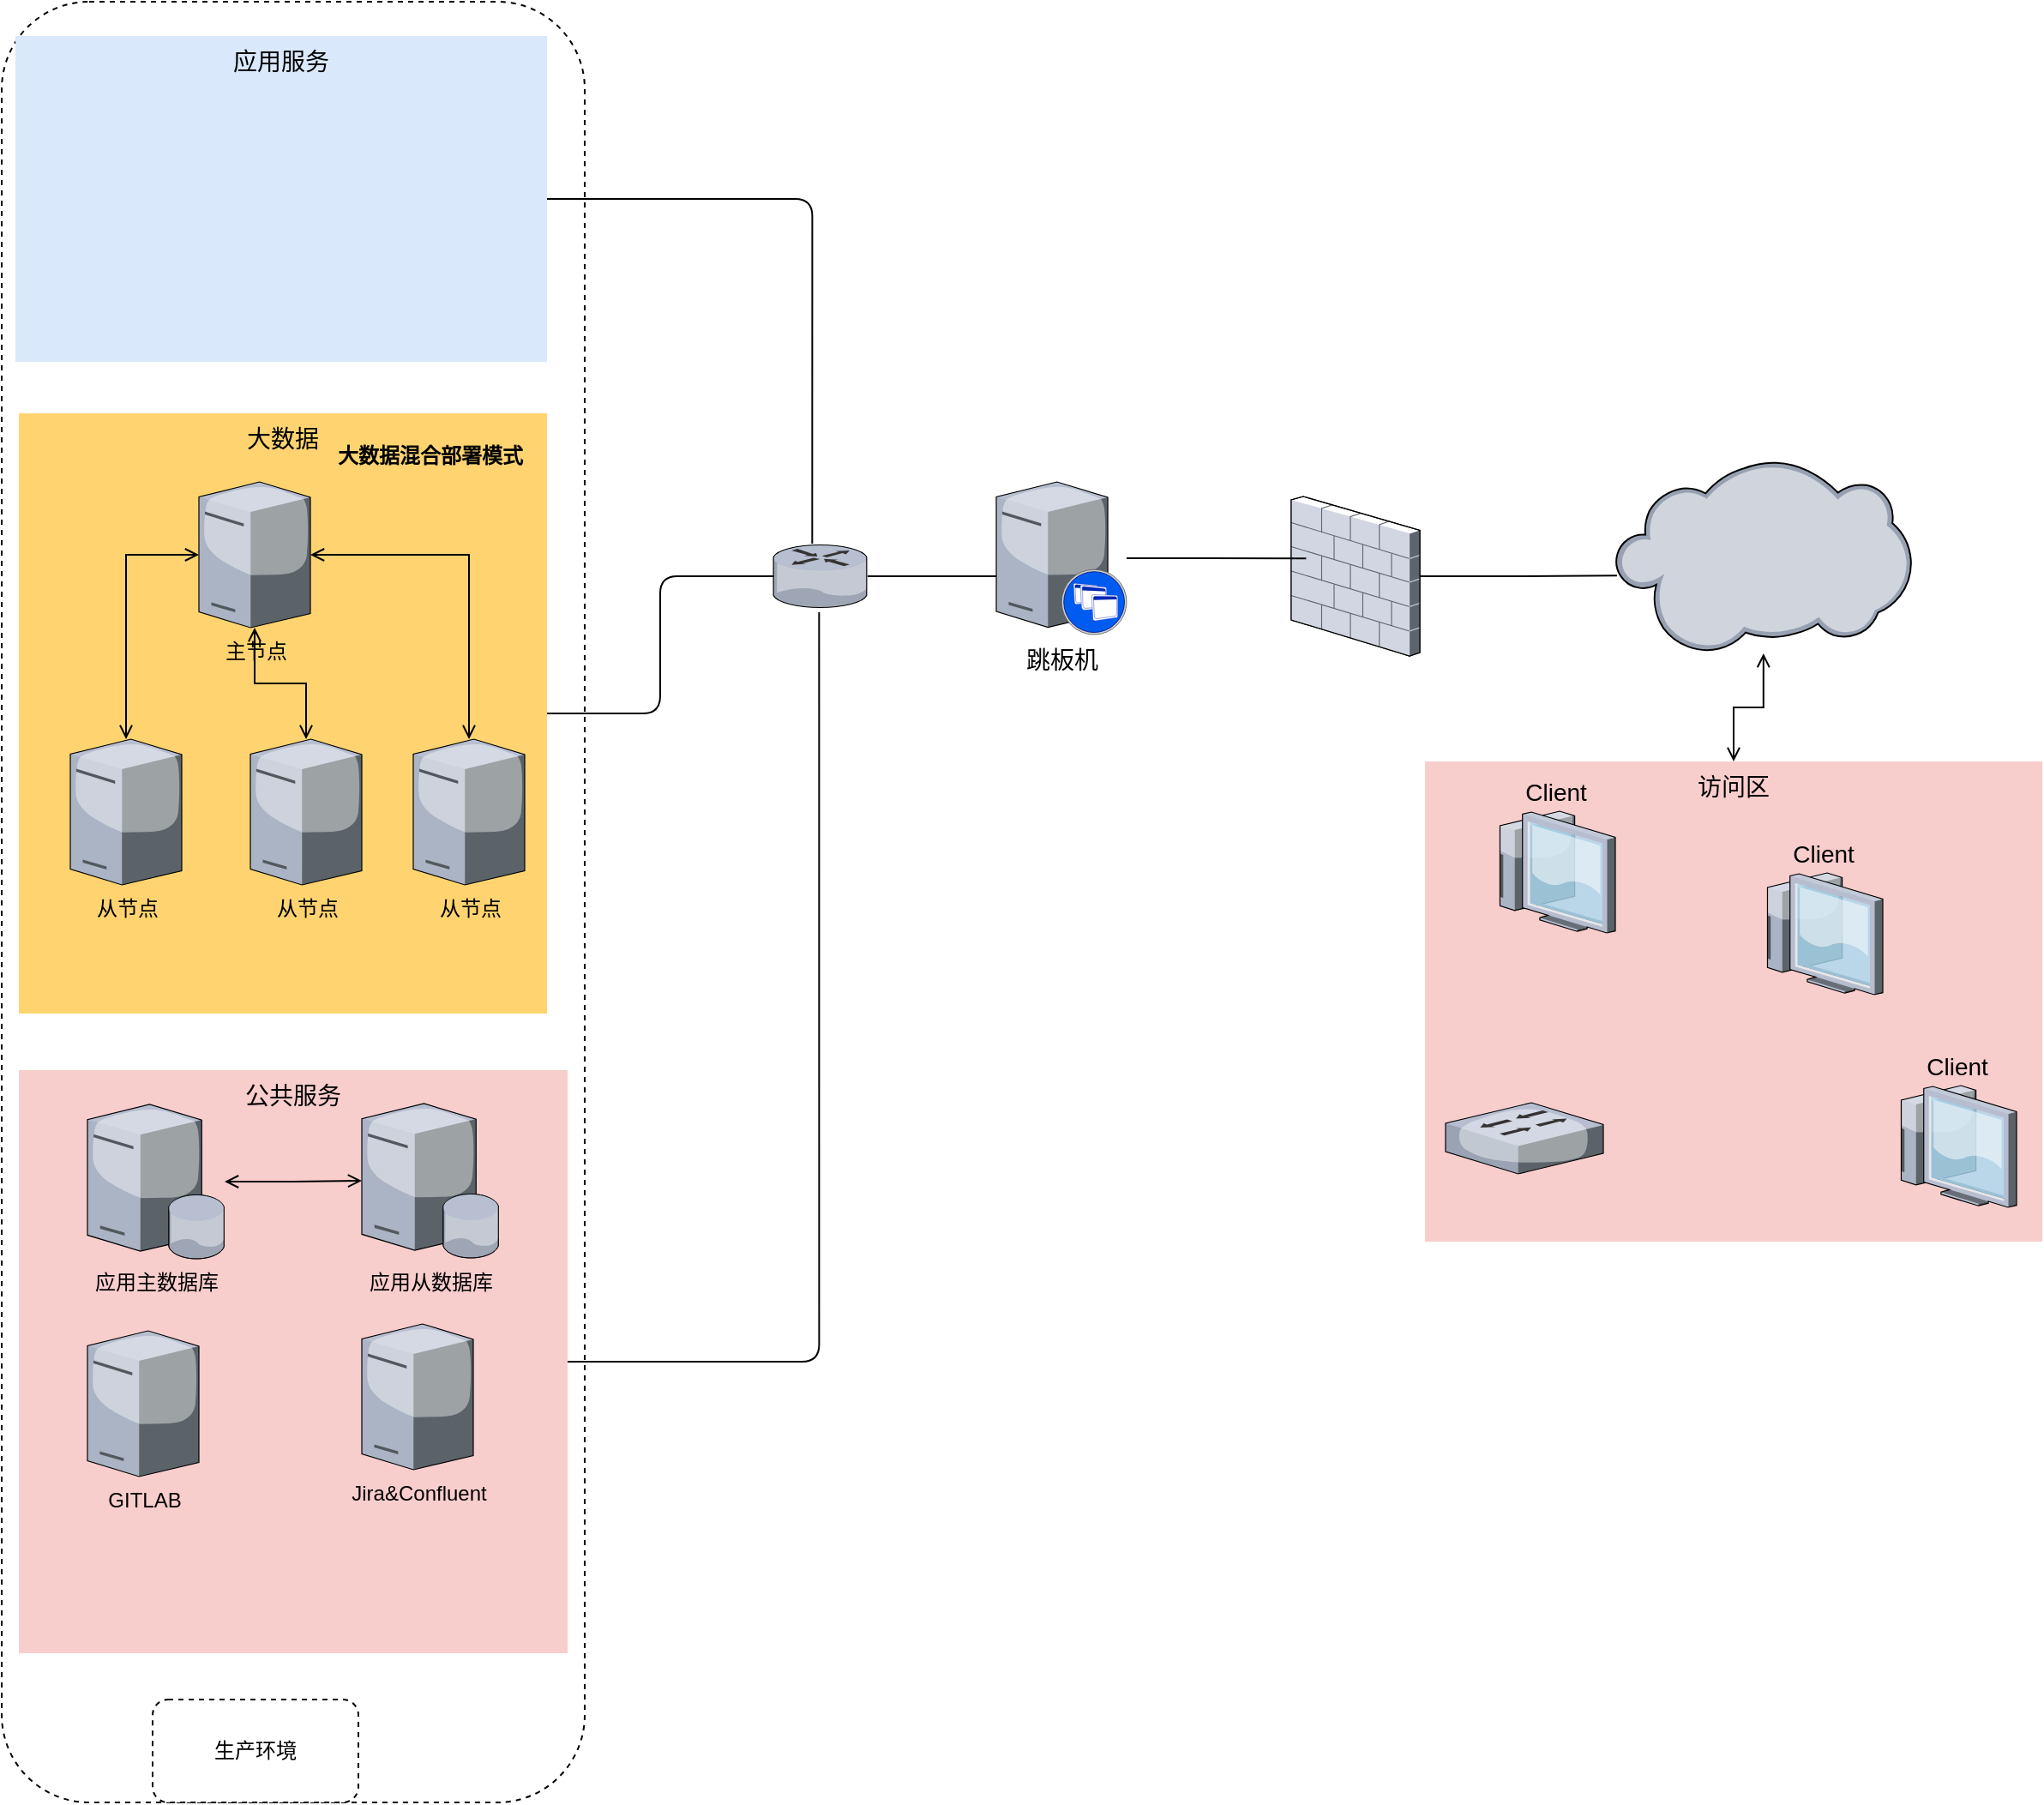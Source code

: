 <mxfile version="16.1.0" type="github">
  <diagram id="gtZK0cinzoElHUfmZBh1" name="第 1 页">
    <mxGraphModel dx="942" dy="642" grid="1" gridSize="10" guides="1" tooltips="1" connect="1" arrows="1" fold="1" page="1" pageScale="1" pageWidth="827" pageHeight="1169" math="0" shadow="0">
      <root>
        <mxCell id="0" />
        <mxCell id="1" parent="0" />
        <mxCell id="4qo8_klLWft-SFF9LaxV-35" value="" style="rounded=1;whiteSpace=wrap;html=1;dashed=1;" vertex="1" parent="1">
          <mxGeometry y="10" width="340" height="1050" as="geometry" />
        </mxCell>
        <mxCell id="gi-XzJoW4WWDrTTNc0J0-1" value="大数据" style="whiteSpace=wrap;html=1;fillColor=#FFD470;gradientColor=none;fontSize=14;strokeColor=none;verticalAlign=top;" parent="1" vertex="1">
          <mxGeometry x="10" y="250" width="308" height="350" as="geometry" />
        </mxCell>
        <mxCell id="gi-XzJoW4WWDrTTNc0J0-2" value="应用服务" style="whiteSpace=wrap;html=1;fillColor=#dae8fc;fontSize=14;strokeColor=none;verticalAlign=top;" parent="1" vertex="1">
          <mxGeometry x="8" y="30" width="310" height="190" as="geometry" />
        </mxCell>
        <mxCell id="gi-XzJoW4WWDrTTNc0J0-4" style="edgeStyle=orthogonalEdgeStyle;rounded=1;orthogonalLoop=1;jettySize=auto;html=1;endArrow=none;endFill=0;shadow=0;entryX=1;entryY=0.5;entryDx=0;entryDy=0;" parent="1" source="gi-XzJoW4WWDrTTNc0J0-3" target="gi-XzJoW4WWDrTTNc0J0-1" edge="1">
          <mxGeometry relative="1" as="geometry">
            <mxPoint x="210" y="230" as="targetPoint" />
          </mxGeometry>
        </mxCell>
        <mxCell id="gi-XzJoW4WWDrTTNc0J0-5" style="edgeStyle=orthogonalEdgeStyle;rounded=1;orthogonalLoop=1;jettySize=auto;html=1;entryX=1;entryY=0.5;entryDx=0;entryDy=0;shadow=0;endArrow=none;endFill=0;exitX=0.412;exitY=-0.021;exitDx=0;exitDy=0;exitPerimeter=0;" parent="1" source="gi-XzJoW4WWDrTTNc0J0-3" target="gi-XzJoW4WWDrTTNc0J0-2" edge="1">
          <mxGeometry relative="1" as="geometry" />
        </mxCell>
        <mxCell id="4qo8_klLWft-SFF9LaxV-4" style="edgeStyle=orthogonalEdgeStyle;rounded=0;orthogonalLoop=1;jettySize=auto;html=1;entryX=0.145;entryY=0.618;entryDx=0;entryDy=0;entryPerimeter=0;" edge="1" parent="1" source="gi-XzJoW4WWDrTTNc0J0-3" target="4qo8_klLWft-SFF9LaxV-1">
          <mxGeometry relative="1" as="geometry" />
        </mxCell>
        <mxCell id="gi-XzJoW4WWDrTTNc0J0-3" value="" style="verticalLabelPosition=bottom;aspect=fixed;html=1;verticalAlign=top;strokeColor=none;shape=mxgraph.citrix.router;fillColor=#66B2FF;gradientColor=#0066CC;fontSize=14;" parent="1" vertex="1">
          <mxGeometry x="450" y="326.75" width="55" height="36.5" as="geometry" />
        </mxCell>
        <mxCell id="gi-XzJoW4WWDrTTNc0J0-9" style="edgeStyle=orthogonalEdgeStyle;rounded=1;orthogonalLoop=1;jettySize=auto;html=1;entryX=0.485;entryY=1.075;entryDx=0;entryDy=0;entryPerimeter=0;shadow=0;endArrow=none;endFill=0;" parent="1" source="gi-XzJoW4WWDrTTNc0J0-6" target="gi-XzJoW4WWDrTTNc0J0-3" edge="1">
          <mxGeometry relative="1" as="geometry" />
        </mxCell>
        <mxCell id="gi-XzJoW4WWDrTTNc0J0-6" value="公共服务" style="whiteSpace=wrap;html=1;fillColor=#f8cecc;fontSize=14;strokeColor=none;verticalAlign=top;" parent="1" vertex="1">
          <mxGeometry x="10" y="633" width="320" height="340" as="geometry" />
        </mxCell>
        <mxCell id="4qo8_klLWft-SFF9LaxV-13" style="edgeStyle=orthogonalEdgeStyle;rounded=0;orthogonalLoop=1;jettySize=auto;html=1;entryX=0.018;entryY=0.491;entryDx=0;entryDy=0;entryPerimeter=0;endArrow=none;endFill=0;" edge="1" parent="1" source="gi-XzJoW4WWDrTTNc0J0-8">
          <mxGeometry relative="1" as="geometry">
            <mxPoint x="941.99" y="344.672" as="targetPoint" />
          </mxGeometry>
        </mxCell>
        <mxCell id="gi-XzJoW4WWDrTTNc0J0-8" value="" style="verticalLabelPosition=bottom;aspect=fixed;html=1;verticalAlign=top;strokeColor=none;shape=mxgraph.citrix.firewall;fillColor=#66B2FF;gradientColor=#0066CC;fontSize=14;" parent="1" vertex="1">
          <mxGeometry x="752" y="298.5" width="75" height="93" as="geometry" />
        </mxCell>
        <mxCell id="4qo8_klLWft-SFF9LaxV-6" style="edgeStyle=orthogonalEdgeStyle;rounded=0;orthogonalLoop=1;jettySize=auto;html=1;entryX=0.116;entryY=0.389;entryDx=0;entryDy=0;entryPerimeter=0;endArrow=none;endFill=0;" edge="1" parent="1" source="4qo8_klLWft-SFF9LaxV-1" target="gi-XzJoW4WWDrTTNc0J0-8">
          <mxGeometry relative="1" as="geometry" />
        </mxCell>
        <mxCell id="4qo8_klLWft-SFF9LaxV-1" value="跳板机" style="verticalLabelPosition=bottom;aspect=fixed;html=1;verticalAlign=top;strokeColor=none;shape=mxgraph.citrix.xenapp_server;fillColor=#66B2FF;gradientColor=#0066CC;fontSize=14;" vertex="1" parent="1">
          <mxGeometry x="580.0" y="290" width="76" height="89" as="geometry" />
        </mxCell>
        <mxCell id="4qo8_klLWft-SFF9LaxV-7" value="访问区" style="whiteSpace=wrap;html=1;fillColor=#f8cecc;fontSize=14;strokeColor=none;verticalAlign=top;" vertex="1" parent="1">
          <mxGeometry x="830" y="453" width="360" height="280" as="geometry" />
        </mxCell>
        <mxCell id="4qo8_klLWft-SFF9LaxV-9" value="" style="verticalLabelPosition=bottom;aspect=fixed;html=1;verticalAlign=top;strokeColor=none;shape=mxgraph.citrix.switch;fillColor=#66B2FF;gradientColor=#0066CC;fontSize=14;" vertex="1" parent="1">
          <mxGeometry x="842" y="652" width="92" height="41.5" as="geometry" />
        </mxCell>
        <mxCell id="4qo8_klLWft-SFF9LaxV-10" value="Client" style="verticalLabelPosition=top;aspect=fixed;html=1;verticalAlign=bottom;strokeColor=none;shape=mxgraph.citrix.thin_client;fillColor=#66B2FF;gradientColor=#0066CC;fontSize=14;labelPosition=center;align=center;" vertex="1" parent="1">
          <mxGeometry x="1104" y="642" width="71" height="71" as="geometry" />
        </mxCell>
        <mxCell id="4qo8_klLWft-SFF9LaxV-11" value="Client" style="verticalLabelPosition=top;aspect=fixed;html=1;verticalAlign=bottom;strokeColor=none;shape=mxgraph.citrix.thin_client;fillColor=#66B2FF;gradientColor=#0066CC;fontSize=14;labelPosition=center;align=center;" vertex="1" parent="1">
          <mxGeometry x="1026" y="518" width="71" height="71" as="geometry" />
        </mxCell>
        <mxCell id="4qo8_klLWft-SFF9LaxV-12" value="Client" style="verticalLabelPosition=top;aspect=fixed;html=1;verticalAlign=bottom;strokeColor=none;shape=mxgraph.citrix.thin_client;fillColor=#66B2FF;gradientColor=#0066CC;fontSize=14;labelPosition=center;align=center;" vertex="1" parent="1">
          <mxGeometry x="870" y="482" width="71" height="71" as="geometry" />
        </mxCell>
        <mxCell id="4qo8_klLWft-SFF9LaxV-20" style="edgeStyle=orthogonalEdgeStyle;rounded=0;orthogonalLoop=1;jettySize=auto;html=1;startArrow=open;startFill=0;endArrow=open;endFill=0;" edge="1" parent="1" source="4qo8_klLWft-SFF9LaxV-18" target="4qo8_klLWft-SFF9LaxV-19">
          <mxGeometry relative="1" as="geometry" />
        </mxCell>
        <mxCell id="4qo8_klLWft-SFF9LaxV-18" value="应用主数据库" style="verticalLabelPosition=bottom;sketch=0;aspect=fixed;html=1;verticalAlign=top;strokeColor=none;align=center;outlineConnect=0;shape=mxgraph.citrix.database_server;" vertex="1" parent="1">
          <mxGeometry x="50" y="653" width="80" height="90" as="geometry" />
        </mxCell>
        <mxCell id="4qo8_klLWft-SFF9LaxV-19" value="应用从数据库" style="verticalLabelPosition=bottom;sketch=0;aspect=fixed;html=1;verticalAlign=top;strokeColor=none;align=center;outlineConnect=0;shape=mxgraph.citrix.database_server;" vertex="1" parent="1">
          <mxGeometry x="210" y="652.5" width="80" height="90" as="geometry" />
        </mxCell>
        <mxCell id="4qo8_klLWft-SFF9LaxV-22" value="" style="edgeStyle=orthogonalEdgeStyle;rounded=0;orthogonalLoop=1;jettySize=auto;html=1;startArrow=open;startFill=0;endArrow=open;endFill=0;" edge="1" parent="1" source="4qo8_klLWft-SFF9LaxV-21" target="4qo8_klLWft-SFF9LaxV-7">
          <mxGeometry relative="1" as="geometry" />
        </mxCell>
        <mxCell id="4qo8_klLWft-SFF9LaxV-21" value="" style="verticalLabelPosition=bottom;sketch=0;aspect=fixed;html=1;verticalAlign=top;strokeColor=none;align=center;outlineConnect=0;shape=mxgraph.citrix.cloud;" vertex="1" parent="1">
          <mxGeometry x="941" y="277.25" width="172.76" height="112.75" as="geometry" />
        </mxCell>
        <mxCell id="4qo8_klLWft-SFF9LaxV-23" value="GITLAB" style="verticalLabelPosition=bottom;sketch=0;aspect=fixed;html=1;verticalAlign=top;strokeColor=none;align=center;outlineConnect=0;shape=mxgraph.citrix.tower_server;" vertex="1" parent="1">
          <mxGeometry x="50" y="785" width="65" height="85" as="geometry" />
        </mxCell>
        <mxCell id="4qo8_klLWft-SFF9LaxV-24" value="Jira&amp;amp;Confluent" style="verticalLabelPosition=bottom;sketch=0;aspect=fixed;html=1;verticalAlign=top;strokeColor=none;align=center;outlineConnect=0;shape=mxgraph.citrix.tower_server;" vertex="1" parent="1">
          <mxGeometry x="210" y="781" width="65" height="85" as="geometry" />
        </mxCell>
        <mxCell id="4qo8_klLWft-SFF9LaxV-30" style="edgeStyle=orthogonalEdgeStyle;rounded=0;orthogonalLoop=1;jettySize=auto;html=1;startArrow=open;startFill=0;endArrow=open;endFill=0;" edge="1" parent="1" source="4qo8_klLWft-SFF9LaxV-25" target="4qo8_klLWft-SFF9LaxV-27">
          <mxGeometry relative="1" as="geometry" />
        </mxCell>
        <mxCell id="4qo8_klLWft-SFF9LaxV-31" value="" style="edgeStyle=orthogonalEdgeStyle;rounded=0;orthogonalLoop=1;jettySize=auto;html=1;startArrow=open;startFill=0;endArrow=open;endFill=0;" edge="1" parent="1" source="4qo8_klLWft-SFF9LaxV-25" target="4qo8_klLWft-SFF9LaxV-28">
          <mxGeometry relative="1" as="geometry" />
        </mxCell>
        <mxCell id="4qo8_klLWft-SFF9LaxV-32" style="edgeStyle=orthogonalEdgeStyle;rounded=0;orthogonalLoop=1;jettySize=auto;html=1;startArrow=open;startFill=0;endArrow=open;endFill=0;" edge="1" parent="1" source="4qo8_klLWft-SFF9LaxV-25" target="4qo8_klLWft-SFF9LaxV-29">
          <mxGeometry relative="1" as="geometry" />
        </mxCell>
        <mxCell id="4qo8_klLWft-SFF9LaxV-25" value="主节点" style="verticalLabelPosition=bottom;sketch=0;aspect=fixed;html=1;verticalAlign=top;strokeColor=none;align=center;outlineConnect=0;shape=mxgraph.citrix.tower_server;" vertex="1" parent="1">
          <mxGeometry x="115" y="290" width="65" height="85" as="geometry" />
        </mxCell>
        <mxCell id="4qo8_klLWft-SFF9LaxV-27" value="从节点" style="verticalLabelPosition=bottom;sketch=0;aspect=fixed;html=1;verticalAlign=top;strokeColor=none;align=center;outlineConnect=0;shape=mxgraph.citrix.tower_server;" vertex="1" parent="1">
          <mxGeometry x="40" y="440" width="65" height="85" as="geometry" />
        </mxCell>
        <mxCell id="4qo8_klLWft-SFF9LaxV-28" value="从节点" style="verticalLabelPosition=bottom;sketch=0;aspect=fixed;html=1;verticalAlign=top;strokeColor=none;align=center;outlineConnect=0;shape=mxgraph.citrix.tower_server;" vertex="1" parent="1">
          <mxGeometry x="145" y="440" width="65" height="85" as="geometry" />
        </mxCell>
        <mxCell id="4qo8_klLWft-SFF9LaxV-29" value="从节点" style="verticalLabelPosition=bottom;sketch=0;aspect=fixed;html=1;verticalAlign=top;strokeColor=none;align=center;outlineConnect=0;shape=mxgraph.citrix.tower_server;" vertex="1" parent="1">
          <mxGeometry x="240" y="440" width="65" height="85" as="geometry" />
        </mxCell>
        <mxCell id="4qo8_klLWft-SFF9LaxV-33" value="&lt;b&gt;大数据混合部署模式&lt;/b&gt;" style="text;html=1;strokeColor=none;fillColor=none;align=center;verticalAlign=middle;whiteSpace=wrap;rounded=0;" vertex="1" parent="1">
          <mxGeometry x="190" y="260" width="120" height="30" as="geometry" />
        </mxCell>
        <mxCell id="4qo8_klLWft-SFF9LaxV-36" value="生产环境" style="rounded=1;whiteSpace=wrap;html=1;dashed=1;" vertex="1" parent="1">
          <mxGeometry x="88" y="1000" width="120" height="60" as="geometry" />
        </mxCell>
      </root>
    </mxGraphModel>
  </diagram>
</mxfile>
